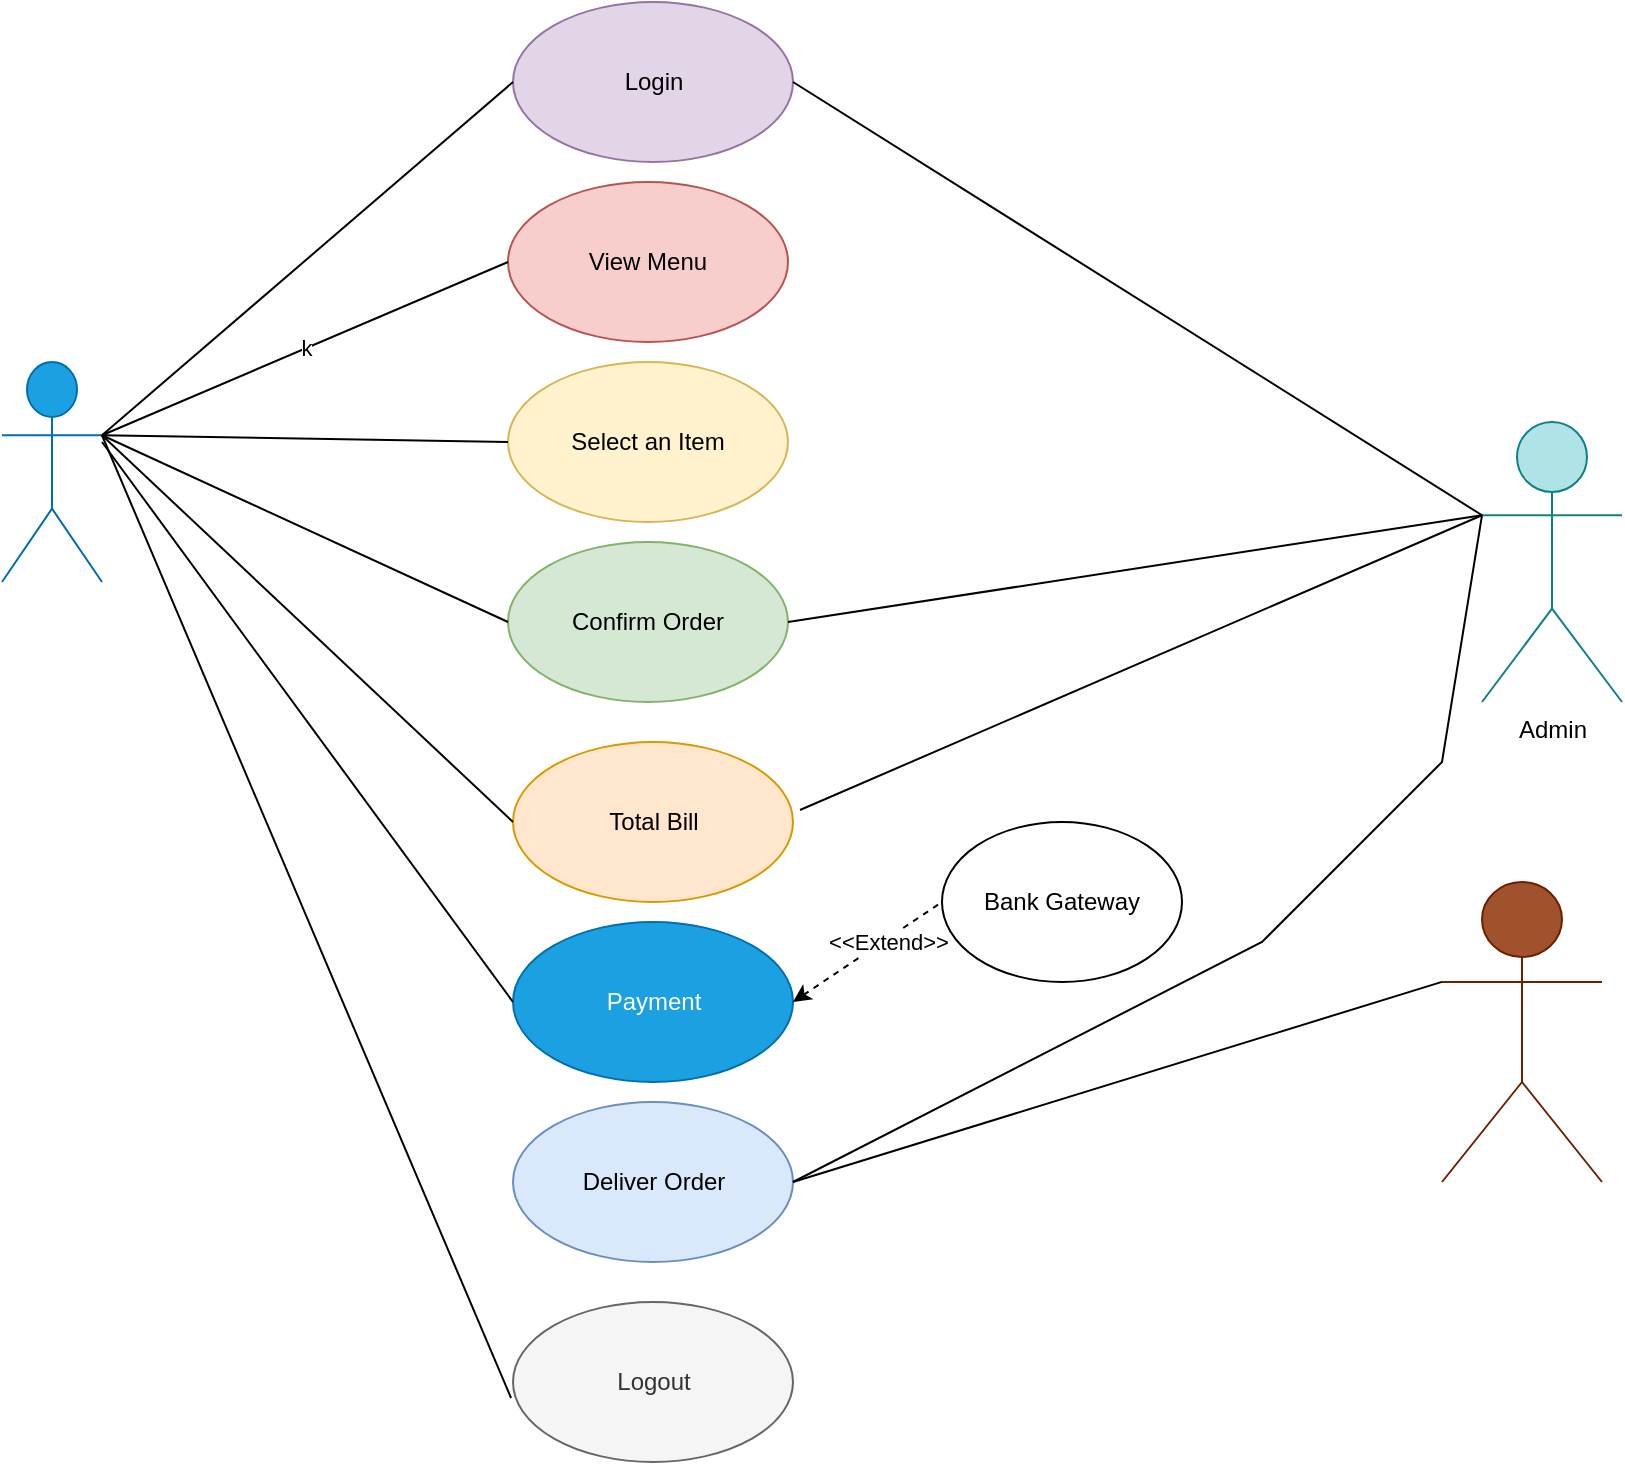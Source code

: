 <mxfile version="26.0.12">
  <diagram name="Page-1" id="p0CUtmK5aFzijSbKzOh8">
    <mxGraphModel dx="1666" dy="781" grid="1" gridSize="10" guides="1" tooltips="1" connect="1" arrows="1" fold="1" page="1" pageScale="1" pageWidth="850" pageHeight="1100" math="0" shadow="0">
      <root>
        <mxCell id="0" />
        <mxCell id="1" parent="0" />
        <mxCell id="ei2JF0qVt9yil2GBEKcS-1" value="Customer&lt;div&gt;&lt;br&gt;&lt;/div&gt;" style="shape=umlActor;verticalLabelPosition=bottom;verticalAlign=top;html=1;outlineConnect=0;fontFamily=Verdana;fillColor=#1ba1e2;fontColor=#ffffff;strokeColor=#006EAF;" vertex="1" parent="1">
          <mxGeometry x="30" y="360" width="50" height="110" as="geometry" />
        </mxCell>
        <mxCell id="ei2JF0qVt9yil2GBEKcS-3" value="Login" style="ellipse;whiteSpace=wrap;html=1;fillColor=#e1d5e7;strokeColor=#9673a6;" vertex="1" parent="1">
          <mxGeometry x="285.5" y="180" width="140" height="80" as="geometry" />
        </mxCell>
        <mxCell id="ei2JF0qVt9yil2GBEKcS-4" value="View Menu" style="ellipse;whiteSpace=wrap;html=1;fillColor=#f8cecc;strokeColor=#b85450;" vertex="1" parent="1">
          <mxGeometry x="283" y="270" width="140" height="80" as="geometry" />
        </mxCell>
        <mxCell id="ei2JF0qVt9yil2GBEKcS-5" value="Select an Item" style="ellipse;whiteSpace=wrap;html=1;fillColor=#fff2cc;strokeColor=#d6b656;" vertex="1" parent="1">
          <mxGeometry x="283" y="360" width="140" height="80" as="geometry" />
        </mxCell>
        <mxCell id="ei2JF0qVt9yil2GBEKcS-6" value="Total Bill" style="ellipse;whiteSpace=wrap;html=1;fillColor=#ffe6cc;strokeColor=#d79b00;" vertex="1" parent="1">
          <mxGeometry x="285.5" y="550" width="140" height="80" as="geometry" />
        </mxCell>
        <mxCell id="ei2JF0qVt9yil2GBEKcS-9" value="Confirm Order" style="ellipse;whiteSpace=wrap;html=1;fillColor=#d5e8d4;strokeColor=#82b366;" vertex="1" parent="1">
          <mxGeometry x="283" y="450" width="140" height="80" as="geometry" />
        </mxCell>
        <mxCell id="ei2JF0qVt9yil2GBEKcS-10" value="Deliver Order" style="ellipse;whiteSpace=wrap;html=1;fillColor=#dae8fc;strokeColor=#6c8ebf;" vertex="1" parent="1">
          <mxGeometry x="285.5" y="730" width="140" height="80" as="geometry" />
        </mxCell>
        <mxCell id="ei2JF0qVt9yil2GBEKcS-11" value="Logout" style="ellipse;whiteSpace=wrap;html=1;fillColor=#f5f5f5;fontColor=#333333;strokeColor=#666666;" vertex="1" parent="1">
          <mxGeometry x="285.5" y="830" width="140" height="80" as="geometry" />
        </mxCell>
        <mxCell id="ei2JF0qVt9yil2GBEKcS-19" value="" style="endArrow=none;html=1;rounded=0;exitX=1;exitY=0.333;exitDx=0;exitDy=0;exitPerimeter=0;entryX=0;entryY=0.5;entryDx=0;entryDy=0;" edge="1" parent="1" source="ei2JF0qVt9yil2GBEKcS-1" target="ei2JF0qVt9yil2GBEKcS-3">
          <mxGeometry width="50" height="50" relative="1" as="geometry">
            <mxPoint x="400" y="540" as="sourcePoint" />
            <mxPoint x="450" y="490" as="targetPoint" />
          </mxGeometry>
        </mxCell>
        <mxCell id="ei2JF0qVt9yil2GBEKcS-20" value="k" style="endArrow=none;html=1;rounded=0;exitX=1;exitY=0.333;exitDx=0;exitDy=0;exitPerimeter=0;entryX=0;entryY=0.5;entryDx=0;entryDy=0;" edge="1" parent="1" source="ei2JF0qVt9yil2GBEKcS-1" target="ei2JF0qVt9yil2GBEKcS-4">
          <mxGeometry width="50" height="50" relative="1" as="geometry">
            <mxPoint x="400" y="540" as="sourcePoint" />
            <mxPoint x="450" y="490" as="targetPoint" />
          </mxGeometry>
        </mxCell>
        <mxCell id="ei2JF0qVt9yil2GBEKcS-21" value="" style="endArrow=none;html=1;rounded=0;exitX=1;exitY=0.333;exitDx=0;exitDy=0;exitPerimeter=0;entryX=0;entryY=0.5;entryDx=0;entryDy=0;" edge="1" parent="1" source="ei2JF0qVt9yil2GBEKcS-1" target="ei2JF0qVt9yil2GBEKcS-5">
          <mxGeometry width="50" height="50" relative="1" as="geometry">
            <mxPoint x="400" y="540" as="sourcePoint" />
            <mxPoint x="450" y="490" as="targetPoint" />
          </mxGeometry>
        </mxCell>
        <mxCell id="ei2JF0qVt9yil2GBEKcS-22" value="" style="endArrow=none;html=1;rounded=0;exitX=1;exitY=0.333;exitDx=0;exitDy=0;exitPerimeter=0;entryX=0;entryY=0.5;entryDx=0;entryDy=0;" edge="1" parent="1" source="ei2JF0qVt9yil2GBEKcS-1" target="ei2JF0qVt9yil2GBEKcS-6">
          <mxGeometry width="50" height="50" relative="1" as="geometry">
            <mxPoint x="400" y="540" as="sourcePoint" />
            <mxPoint x="450" y="490" as="targetPoint" />
          </mxGeometry>
        </mxCell>
        <mxCell id="ei2JF0qVt9yil2GBEKcS-23" value="" style="endArrow=none;html=1;rounded=0;exitX=1;exitY=0.333;exitDx=0;exitDy=0;exitPerimeter=0;entryX=0;entryY=0.5;entryDx=0;entryDy=0;" edge="1" parent="1" source="ei2JF0qVt9yil2GBEKcS-1" target="ei2JF0qVt9yil2GBEKcS-9">
          <mxGeometry width="50" height="50" relative="1" as="geometry">
            <mxPoint x="400" y="540" as="sourcePoint" />
            <mxPoint x="450" y="490" as="targetPoint" />
          </mxGeometry>
        </mxCell>
        <mxCell id="ei2JF0qVt9yil2GBEKcS-24" value="" style="endArrow=none;html=1;rounded=0;entryX=-0.007;entryY=0.6;entryDx=0;entryDy=0;exitX=1;exitY=0.333;exitDx=0;exitDy=0;exitPerimeter=0;entryPerimeter=0;" edge="1" parent="1" source="ei2JF0qVt9yil2GBEKcS-1" target="ei2JF0qVt9yil2GBEKcS-11">
          <mxGeometry width="50" height="50" relative="1" as="geometry">
            <mxPoint x="130" y="400" as="sourcePoint" />
            <mxPoint x="450" y="490" as="targetPoint" />
          </mxGeometry>
        </mxCell>
        <mxCell id="ei2JF0qVt9yil2GBEKcS-26" value="Delivery Boy&lt;div&gt;&lt;br&gt;&lt;/div&gt;" style="shape=umlActor;verticalLabelPosition=bottom;verticalAlign=top;html=1;outlineConnect=0;fillColor=#a0522d;strokeColor=#6D1F00;fontColor=#ffffff;" vertex="1" parent="1">
          <mxGeometry x="750" y="620" width="80" height="150" as="geometry" />
        </mxCell>
        <mxCell id="ei2JF0qVt9yil2GBEKcS-27" value="" style="endArrow=none;html=1;rounded=0;exitX=1;exitY=0.5;exitDx=0;exitDy=0;entryX=0;entryY=0.333;entryDx=0;entryDy=0;entryPerimeter=0;" edge="1" parent="1" source="ei2JF0qVt9yil2GBEKcS-10" target="ei2JF0qVt9yil2GBEKcS-26">
          <mxGeometry width="50" height="50" relative="1" as="geometry">
            <mxPoint x="400" y="540" as="sourcePoint" />
            <mxPoint x="450" y="490" as="targetPoint" />
          </mxGeometry>
        </mxCell>
        <mxCell id="ei2JF0qVt9yil2GBEKcS-28" value="Admin" style="shape=umlActor;verticalLabelPosition=bottom;verticalAlign=top;html=1;outlineConnect=0;fillColor=#b0e3e6;strokeColor=#0e8088;" vertex="1" parent="1">
          <mxGeometry x="770" y="390" width="70" height="140" as="geometry" />
        </mxCell>
        <mxCell id="ei2JF0qVt9yil2GBEKcS-29" value="" style="endArrow=none;html=1;rounded=0;entryX=0;entryY=0.333;entryDx=0;entryDy=0;entryPerimeter=0;exitX=1.025;exitY=0.425;exitDx=0;exitDy=0;exitPerimeter=0;" edge="1" parent="1" source="ei2JF0qVt9yil2GBEKcS-6" target="ei2JF0qVt9yil2GBEKcS-28">
          <mxGeometry width="50" height="50" relative="1" as="geometry">
            <mxPoint x="400" y="540" as="sourcePoint" />
            <mxPoint x="450" y="490" as="targetPoint" />
          </mxGeometry>
        </mxCell>
        <mxCell id="ei2JF0qVt9yil2GBEKcS-30" value="" style="endArrow=none;html=1;rounded=0;exitX=1;exitY=0.5;exitDx=0;exitDy=0;entryX=0;entryY=0.333;entryDx=0;entryDy=0;entryPerimeter=0;" edge="1" parent="1" source="ei2JF0qVt9yil2GBEKcS-9" target="ei2JF0qVt9yil2GBEKcS-28">
          <mxGeometry width="50" height="50" relative="1" as="geometry">
            <mxPoint x="400" y="540" as="sourcePoint" />
            <mxPoint x="450" y="490" as="targetPoint" />
          </mxGeometry>
        </mxCell>
        <mxCell id="ei2JF0qVt9yil2GBEKcS-31" value="" style="endArrow=none;html=1;rounded=0;entryX=0;entryY=0.333;entryDx=0;entryDy=0;entryPerimeter=0;exitX=1;exitY=0.5;exitDx=0;exitDy=0;" edge="1" parent="1" source="ei2JF0qVt9yil2GBEKcS-10" target="ei2JF0qVt9yil2GBEKcS-28">
          <mxGeometry width="50" height="50" relative="1" as="geometry">
            <mxPoint x="400" y="540" as="sourcePoint" />
            <mxPoint x="450" y="490" as="targetPoint" />
            <Array as="points">
              <mxPoint x="660" y="650" />
              <mxPoint x="750" y="560" />
            </Array>
          </mxGeometry>
        </mxCell>
        <mxCell id="ei2JF0qVt9yil2GBEKcS-35" value="" style="endArrow=none;html=1;rounded=0;exitX=1;exitY=0.5;exitDx=0;exitDy=0;entryX=0;entryY=0.333;entryDx=0;entryDy=0;entryPerimeter=0;" edge="1" parent="1" source="ei2JF0qVt9yil2GBEKcS-3" target="ei2JF0qVt9yil2GBEKcS-28">
          <mxGeometry width="50" height="50" relative="1" as="geometry">
            <mxPoint x="400" y="540" as="sourcePoint" />
            <mxPoint x="710" y="590" as="targetPoint" />
          </mxGeometry>
        </mxCell>
        <mxCell id="ei2JF0qVt9yil2GBEKcS-40" value="Payment" style="ellipse;whiteSpace=wrap;html=1;fillColor=#1ba1e2;fontColor=#ffffff;strokeColor=#006EAF;" vertex="1" parent="1">
          <mxGeometry x="285.5" y="640" width="140" height="80" as="geometry" />
        </mxCell>
        <mxCell id="ei2JF0qVt9yil2GBEKcS-48" value="" style="endArrow=none;html=1;rounded=0;exitX=0;exitY=0.5;exitDx=0;exitDy=0;" edge="1" parent="1" source="ei2JF0qVt9yil2GBEKcS-40">
          <mxGeometry width="50" height="50" relative="1" as="geometry">
            <mxPoint x="400" y="740" as="sourcePoint" />
            <mxPoint x="80" y="400" as="targetPoint" />
          </mxGeometry>
        </mxCell>
        <mxCell id="ei2JF0qVt9yil2GBEKcS-51" value="Bank Gateway" style="ellipse;whiteSpace=wrap;html=1;" vertex="1" parent="1">
          <mxGeometry x="500" y="590" width="120" height="80" as="geometry" />
        </mxCell>
        <mxCell id="ei2JF0qVt9yil2GBEKcS-52" value="" style="endArrow=none;dashed=1;html=1;rounded=0;entryX=0;entryY=0.5;entryDx=0;entryDy=0;exitX=1;exitY=0.5;exitDx=0;exitDy=0;startArrow=classic;startFill=1;" edge="1" parent="1" source="ei2JF0qVt9yil2GBEKcS-40" target="ei2JF0qVt9yil2GBEKcS-51">
          <mxGeometry width="50" height="50" relative="1" as="geometry">
            <mxPoint x="400" y="640" as="sourcePoint" />
            <mxPoint x="450" y="590" as="targetPoint" />
          </mxGeometry>
        </mxCell>
        <mxCell id="ei2JF0qVt9yil2GBEKcS-53" value="&amp;lt;&amp;lt;Extend&amp;gt;&amp;gt;" style="edgeLabel;html=1;align=center;verticalAlign=middle;resizable=0;points=[];" vertex="1" connectable="0" parent="ei2JF0qVt9yil2GBEKcS-52">
          <mxGeometry x="0.243" y="-1" relative="1" as="geometry">
            <mxPoint as="offset" />
          </mxGeometry>
        </mxCell>
      </root>
    </mxGraphModel>
  </diagram>
</mxfile>
